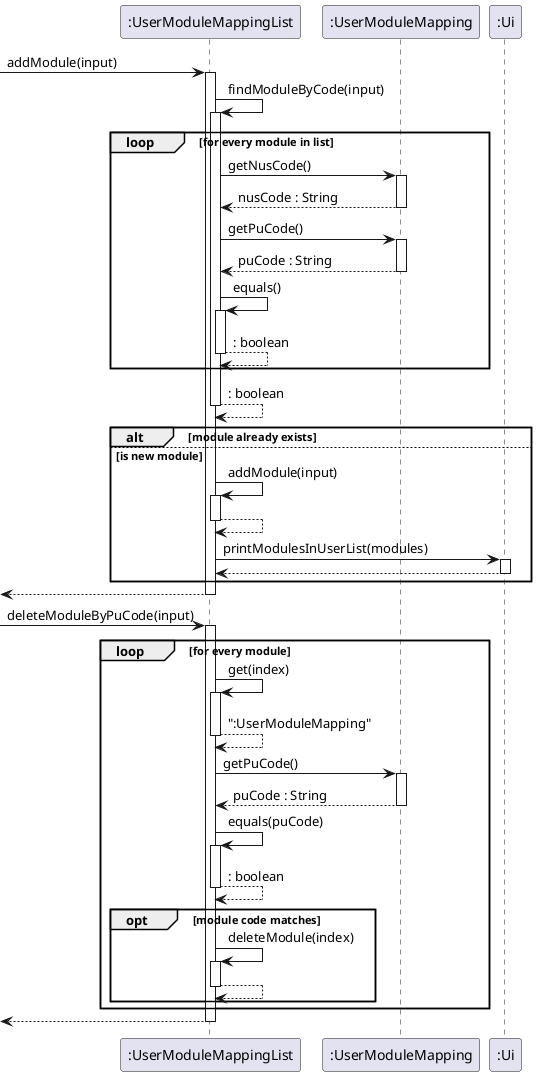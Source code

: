 @startuml
'https://plantuml.com/sequence-diagram

-> ":UserModuleMappingList" : addModule(input)
activate ":UserModuleMappingList"
":UserModuleMappingList" -> ":UserModuleMappingList" : findModuleByCode(input)
activate ":UserModuleMappingList"
loop for every module in list
":UserModuleMappingList" -> ":UserModuleMapping" : getNusCode()
activate ":UserModuleMapping"
return nusCode : String
":UserModuleMappingList" -> ":UserModuleMapping" : getPuCode()
activate ":UserModuleMapping"
return puCode : String
":UserModuleMappingList" -> ":UserModuleMappingList" : equals()
activate ":UserModuleMappingList"
return : boolean
end
return : boolean

alt module already exists
else is new module
":UserModuleMappingList" -> ":UserModuleMappingList" : addModule(input)
activate ":UserModuleMappingList"
return
":UserModuleMappingList" -> ":Ui" : printModulesInUserList(modules)
activate ":Ui"
return
end
return

-> ":UserModuleMappingList" : deleteModuleByPuCode(input)
activate ":UserModuleMappingList"
loop for every module
    ":UserModuleMappingList" -> ":UserModuleMappingList" : get(index)
    activate ":UserModuleMappingList"
    return ":UserModuleMapping"
    ":UserModuleMappingList" -> ":UserModuleMapping" : getPuCode()
    activate ":UserModuleMapping"
    return puCode : String
    ":UserModuleMappingList" -> ":UserModuleMappingList" : equals(puCode)
    activate ":UserModuleMappingList"
    return : boolean
    opt module code matches
    ":UserModuleMappingList" -> ":UserModuleMappingList" : deleteModule(index)
    activate ":UserModuleMappingList"
    return
    end
end
return

@enduml